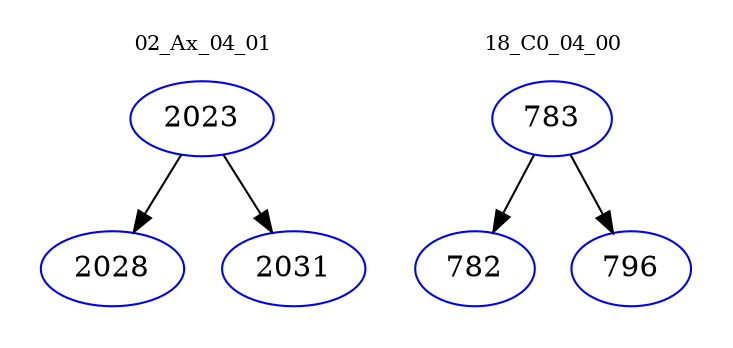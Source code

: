 digraph{
subgraph cluster_0 {
color = white
label = "02_Ax_04_01";
fontsize=10;
T0_2023 [label="2023", color="blue"]
T0_2023 -> T0_2028 [color="black"]
T0_2028 [label="2028", color="blue"]
T0_2023 -> T0_2031 [color="black"]
T0_2031 [label="2031", color="blue"]
}
subgraph cluster_1 {
color = white
label = "18_C0_04_00";
fontsize=10;
T1_783 [label="783", color="blue"]
T1_783 -> T1_782 [color="black"]
T1_782 [label="782", color="blue"]
T1_783 -> T1_796 [color="black"]
T1_796 [label="796", color="blue"]
}
}

